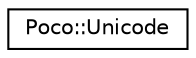 digraph "Graphical Class Hierarchy"
{
 // LATEX_PDF_SIZE
  edge [fontname="Helvetica",fontsize="10",labelfontname="Helvetica",labelfontsize="10"];
  node [fontname="Helvetica",fontsize="10",shape=record];
  rankdir="LR";
  Node0 [label="Poco::Unicode",height=0.2,width=0.4,color="black", fillcolor="white", style="filled",URL="$classPoco_1_1Unicode.html",tooltip=" "];
}
